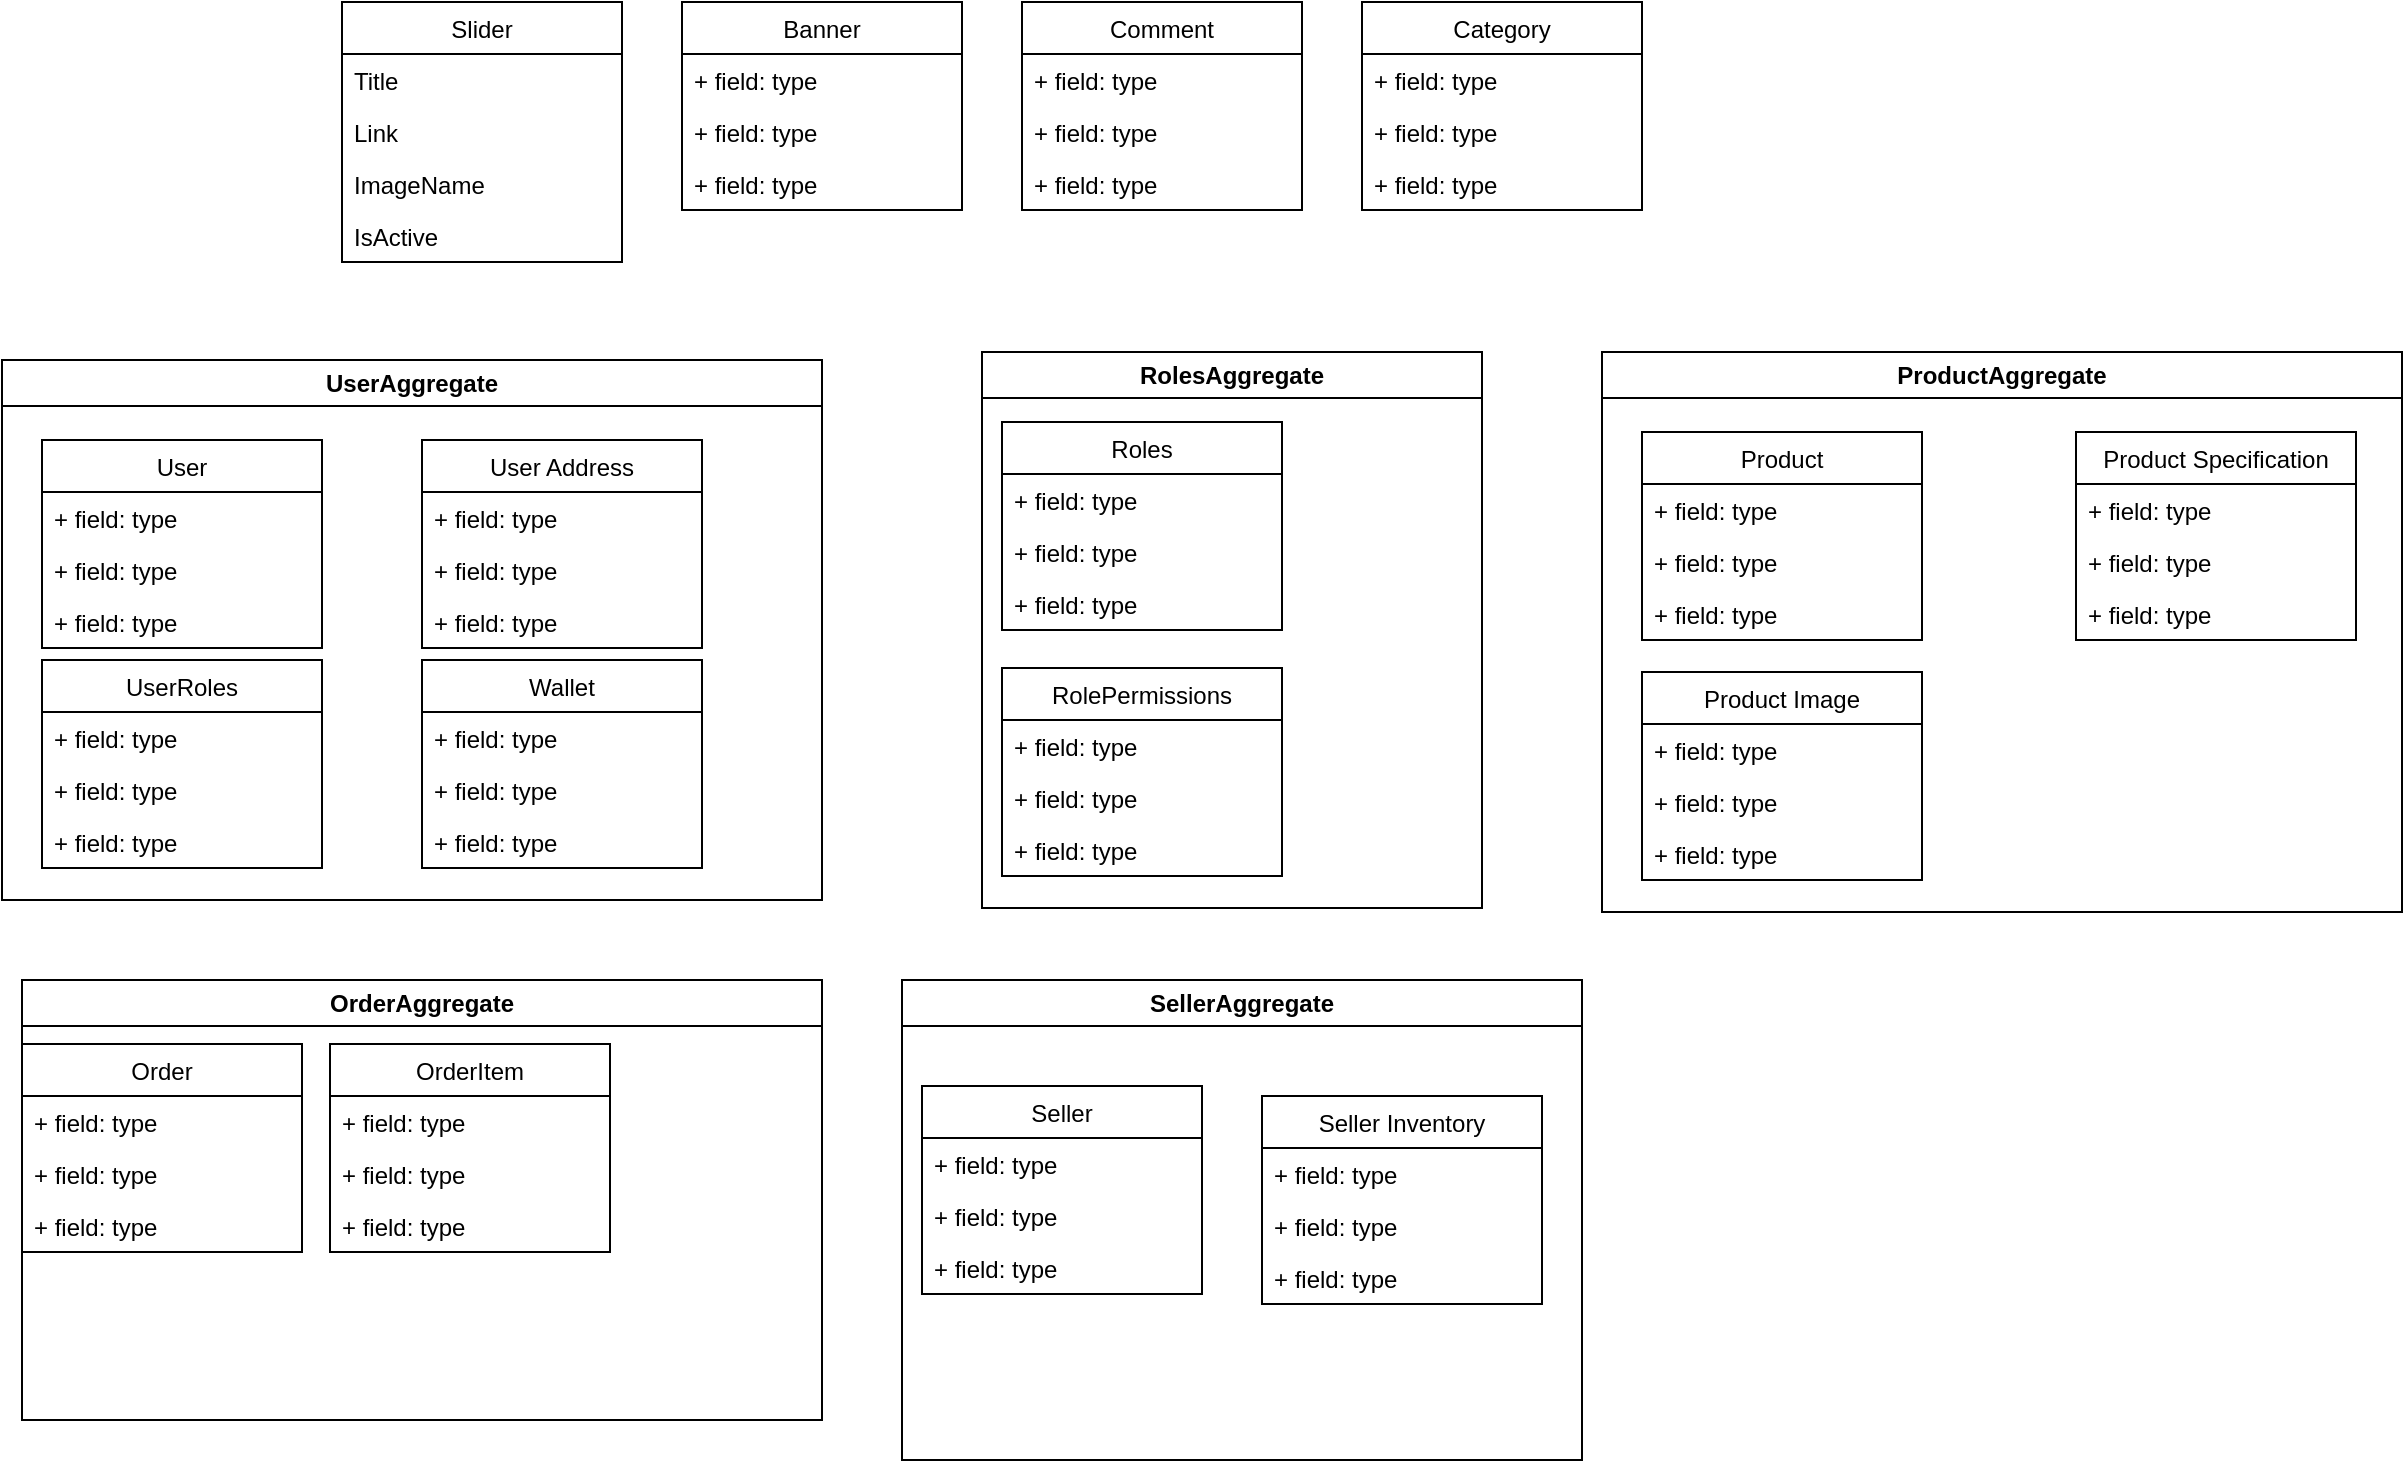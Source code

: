 <mxfile version="20.8.16" type="device"><diagram id="C5RBs43oDa-KdzZeNtuy" name="Page-1"><mxGraphModel dx="942" dy="558" grid="1" gridSize="10" guides="1" tooltips="1" connect="1" arrows="1" fold="1" page="1" pageScale="1" pageWidth="827" pageHeight="1169" math="0" shadow="0"><root><mxCell id="WIyWlLk6GJQsqaUBKTNV-0"/><mxCell id="WIyWlLk6GJQsqaUBKTNV-1" parent="WIyWlLk6GJQsqaUBKTNV-0"/><mxCell id="olXHgOPW2AqO0eTlXtZ4-0" value="Slider" style="swimlane;fontStyle=0;childLayout=stackLayout;horizontal=1;startSize=26;fillColor=none;horizontalStack=0;resizeParent=1;resizeParentMax=0;resizeLast=0;collapsible=1;marginBottom=0;" vertex="1" parent="WIyWlLk6GJQsqaUBKTNV-1"><mxGeometry x="280" y="481" width="140" height="130" as="geometry"/></mxCell><mxCell id="olXHgOPW2AqO0eTlXtZ4-1" value="Title" style="text;strokeColor=none;fillColor=none;align=left;verticalAlign=top;spacingLeft=4;spacingRight=4;overflow=hidden;rotatable=0;points=[[0,0.5],[1,0.5]];portConstraint=eastwest;" vertex="1" parent="olXHgOPW2AqO0eTlXtZ4-0"><mxGeometry y="26" width="140" height="26" as="geometry"/></mxCell><mxCell id="olXHgOPW2AqO0eTlXtZ4-2" value="Link" style="text;strokeColor=none;fillColor=none;align=left;verticalAlign=top;spacingLeft=4;spacingRight=4;overflow=hidden;rotatable=0;points=[[0,0.5],[1,0.5]];portConstraint=eastwest;" vertex="1" parent="olXHgOPW2AqO0eTlXtZ4-0"><mxGeometry y="52" width="140" height="26" as="geometry"/></mxCell><mxCell id="olXHgOPW2AqO0eTlXtZ4-73" value="ImageName" style="text;strokeColor=none;fillColor=none;align=left;verticalAlign=top;spacingLeft=4;spacingRight=4;overflow=hidden;rotatable=0;points=[[0,0.5],[1,0.5]];portConstraint=eastwest;" vertex="1" parent="olXHgOPW2AqO0eTlXtZ4-0"><mxGeometry y="78" width="140" height="26" as="geometry"/></mxCell><mxCell id="olXHgOPW2AqO0eTlXtZ4-3" value="IsActive" style="text;strokeColor=none;fillColor=none;align=left;verticalAlign=top;spacingLeft=4;spacingRight=4;overflow=hidden;rotatable=0;points=[[0,0.5],[1,0.5]];portConstraint=eastwest;" vertex="1" parent="olXHgOPW2AqO0eTlXtZ4-0"><mxGeometry y="104" width="140" height="26" as="geometry"/></mxCell><mxCell id="olXHgOPW2AqO0eTlXtZ4-4" value="Banner" style="swimlane;fontStyle=0;childLayout=stackLayout;horizontal=1;startSize=26;fillColor=none;horizontalStack=0;resizeParent=1;resizeParentMax=0;resizeLast=0;collapsible=1;marginBottom=0;" vertex="1" parent="WIyWlLk6GJQsqaUBKTNV-1"><mxGeometry x="450" y="481" width="140" height="104" as="geometry"/></mxCell><mxCell id="olXHgOPW2AqO0eTlXtZ4-5" value="+ field: type" style="text;strokeColor=none;fillColor=none;align=left;verticalAlign=top;spacingLeft=4;spacingRight=4;overflow=hidden;rotatable=0;points=[[0,0.5],[1,0.5]];portConstraint=eastwest;" vertex="1" parent="olXHgOPW2AqO0eTlXtZ4-4"><mxGeometry y="26" width="140" height="26" as="geometry"/></mxCell><mxCell id="olXHgOPW2AqO0eTlXtZ4-6" value="+ field: type" style="text;strokeColor=none;fillColor=none;align=left;verticalAlign=top;spacingLeft=4;spacingRight=4;overflow=hidden;rotatable=0;points=[[0,0.5],[1,0.5]];portConstraint=eastwest;" vertex="1" parent="olXHgOPW2AqO0eTlXtZ4-4"><mxGeometry y="52" width="140" height="26" as="geometry"/></mxCell><mxCell id="olXHgOPW2AqO0eTlXtZ4-7" value="+ field: type" style="text;strokeColor=none;fillColor=none;align=left;verticalAlign=top;spacingLeft=4;spacingRight=4;overflow=hidden;rotatable=0;points=[[0,0.5],[1,0.5]];portConstraint=eastwest;" vertex="1" parent="olXHgOPW2AqO0eTlXtZ4-4"><mxGeometry y="78" width="140" height="26" as="geometry"/></mxCell><mxCell id="olXHgOPW2AqO0eTlXtZ4-24" value="Comment" style="swimlane;fontStyle=0;childLayout=stackLayout;horizontal=1;startSize=26;fillColor=none;horizontalStack=0;resizeParent=1;resizeParentMax=0;resizeLast=0;collapsible=1;marginBottom=0;" vertex="1" parent="WIyWlLk6GJQsqaUBKTNV-1"><mxGeometry x="620" y="481" width="140" height="104" as="geometry"/></mxCell><mxCell id="olXHgOPW2AqO0eTlXtZ4-25" value="+ field: type" style="text;strokeColor=none;fillColor=none;align=left;verticalAlign=top;spacingLeft=4;spacingRight=4;overflow=hidden;rotatable=0;points=[[0,0.5],[1,0.5]];portConstraint=eastwest;" vertex="1" parent="olXHgOPW2AqO0eTlXtZ4-24"><mxGeometry y="26" width="140" height="26" as="geometry"/></mxCell><mxCell id="olXHgOPW2AqO0eTlXtZ4-26" value="+ field: type" style="text;strokeColor=none;fillColor=none;align=left;verticalAlign=top;spacingLeft=4;spacingRight=4;overflow=hidden;rotatable=0;points=[[0,0.5],[1,0.5]];portConstraint=eastwest;" vertex="1" parent="olXHgOPW2AqO0eTlXtZ4-24"><mxGeometry y="52" width="140" height="26" as="geometry"/></mxCell><mxCell id="olXHgOPW2AqO0eTlXtZ4-27" value="+ field: type" style="text;strokeColor=none;fillColor=none;align=left;verticalAlign=top;spacingLeft=4;spacingRight=4;overflow=hidden;rotatable=0;points=[[0,0.5],[1,0.5]];portConstraint=eastwest;" vertex="1" parent="olXHgOPW2AqO0eTlXtZ4-24"><mxGeometry y="78" width="140" height="26" as="geometry"/></mxCell><mxCell id="olXHgOPW2AqO0eTlXtZ4-28" value="Category" style="swimlane;fontStyle=0;childLayout=stackLayout;horizontal=1;startSize=26;fillColor=none;horizontalStack=0;resizeParent=1;resizeParentMax=0;resizeLast=0;collapsible=1;marginBottom=0;" vertex="1" parent="WIyWlLk6GJQsqaUBKTNV-1"><mxGeometry x="790" y="481" width="140" height="104" as="geometry"/></mxCell><mxCell id="olXHgOPW2AqO0eTlXtZ4-29" value="+ field: type" style="text;strokeColor=none;fillColor=none;align=left;verticalAlign=top;spacingLeft=4;spacingRight=4;overflow=hidden;rotatable=0;points=[[0,0.5],[1,0.5]];portConstraint=eastwest;" vertex="1" parent="olXHgOPW2AqO0eTlXtZ4-28"><mxGeometry y="26" width="140" height="26" as="geometry"/></mxCell><mxCell id="olXHgOPW2AqO0eTlXtZ4-30" value="+ field: type" style="text;strokeColor=none;fillColor=none;align=left;verticalAlign=top;spacingLeft=4;spacingRight=4;overflow=hidden;rotatable=0;points=[[0,0.5],[1,0.5]];portConstraint=eastwest;" vertex="1" parent="olXHgOPW2AqO0eTlXtZ4-28"><mxGeometry y="52" width="140" height="26" as="geometry"/></mxCell><mxCell id="olXHgOPW2AqO0eTlXtZ4-31" value="+ field: type" style="text;strokeColor=none;fillColor=none;align=left;verticalAlign=top;spacingLeft=4;spacingRight=4;overflow=hidden;rotatable=0;points=[[0,0.5],[1,0.5]];portConstraint=eastwest;" vertex="1" parent="olXHgOPW2AqO0eTlXtZ4-28"><mxGeometry y="78" width="140" height="26" as="geometry"/></mxCell><mxCell id="olXHgOPW2AqO0eTlXtZ4-56" value="UserAggregate" style="swimlane;whiteSpace=wrap;html=1;" vertex="1" parent="WIyWlLk6GJQsqaUBKTNV-1"><mxGeometry x="110" y="660" width="410" height="270" as="geometry"/></mxCell><mxCell id="olXHgOPW2AqO0eTlXtZ4-20" value="User" style="swimlane;fontStyle=0;childLayout=stackLayout;horizontal=1;startSize=26;fillColor=none;horizontalStack=0;resizeParent=1;resizeParentMax=0;resizeLast=0;collapsible=1;marginBottom=0;" vertex="1" parent="olXHgOPW2AqO0eTlXtZ4-56"><mxGeometry x="20" y="40" width="140" height="104" as="geometry"/></mxCell><mxCell id="olXHgOPW2AqO0eTlXtZ4-21" value="+ field: type" style="text;strokeColor=none;fillColor=none;align=left;verticalAlign=top;spacingLeft=4;spacingRight=4;overflow=hidden;rotatable=0;points=[[0,0.5],[1,0.5]];portConstraint=eastwest;" vertex="1" parent="olXHgOPW2AqO0eTlXtZ4-20"><mxGeometry y="26" width="140" height="26" as="geometry"/></mxCell><mxCell id="olXHgOPW2AqO0eTlXtZ4-22" value="+ field: type" style="text;strokeColor=none;fillColor=none;align=left;verticalAlign=top;spacingLeft=4;spacingRight=4;overflow=hidden;rotatable=0;points=[[0,0.5],[1,0.5]];portConstraint=eastwest;" vertex="1" parent="olXHgOPW2AqO0eTlXtZ4-20"><mxGeometry y="52" width="140" height="26" as="geometry"/></mxCell><mxCell id="olXHgOPW2AqO0eTlXtZ4-23" value="+ field: type" style="text;strokeColor=none;fillColor=none;align=left;verticalAlign=top;spacingLeft=4;spacingRight=4;overflow=hidden;rotatable=0;points=[[0,0.5],[1,0.5]];portConstraint=eastwest;" vertex="1" parent="olXHgOPW2AqO0eTlXtZ4-20"><mxGeometry y="78" width="140" height="26" as="geometry"/></mxCell><mxCell id="olXHgOPW2AqO0eTlXtZ4-40" value="User Address" style="swimlane;fontStyle=0;childLayout=stackLayout;horizontal=1;startSize=26;fillColor=none;horizontalStack=0;resizeParent=1;resizeParentMax=0;resizeLast=0;collapsible=1;marginBottom=0;" vertex="1" parent="olXHgOPW2AqO0eTlXtZ4-56"><mxGeometry x="210" y="40" width="140" height="104" as="geometry"/></mxCell><mxCell id="olXHgOPW2AqO0eTlXtZ4-41" value="+ field: type" style="text;strokeColor=none;fillColor=none;align=left;verticalAlign=top;spacingLeft=4;spacingRight=4;overflow=hidden;rotatable=0;points=[[0,0.5],[1,0.5]];portConstraint=eastwest;" vertex="1" parent="olXHgOPW2AqO0eTlXtZ4-40"><mxGeometry y="26" width="140" height="26" as="geometry"/></mxCell><mxCell id="olXHgOPW2AqO0eTlXtZ4-42" value="+ field: type" style="text;strokeColor=none;fillColor=none;align=left;verticalAlign=top;spacingLeft=4;spacingRight=4;overflow=hidden;rotatable=0;points=[[0,0.5],[1,0.5]];portConstraint=eastwest;" vertex="1" parent="olXHgOPW2AqO0eTlXtZ4-40"><mxGeometry y="52" width="140" height="26" as="geometry"/></mxCell><mxCell id="olXHgOPW2AqO0eTlXtZ4-43" value="+ field: type" style="text;strokeColor=none;fillColor=none;align=left;verticalAlign=top;spacingLeft=4;spacingRight=4;overflow=hidden;rotatable=0;points=[[0,0.5],[1,0.5]];portConstraint=eastwest;" vertex="1" parent="olXHgOPW2AqO0eTlXtZ4-40"><mxGeometry y="78" width="140" height="26" as="geometry"/></mxCell><mxCell id="olXHgOPW2AqO0eTlXtZ4-44" value="Wallet" style="swimlane;fontStyle=0;childLayout=stackLayout;horizontal=1;startSize=26;fillColor=none;horizontalStack=0;resizeParent=1;resizeParentMax=0;resizeLast=0;collapsible=1;marginBottom=0;" vertex="1" parent="olXHgOPW2AqO0eTlXtZ4-56"><mxGeometry x="210" y="150" width="140" height="104" as="geometry"/></mxCell><mxCell id="olXHgOPW2AqO0eTlXtZ4-45" value="+ field: type" style="text;strokeColor=none;fillColor=none;align=left;verticalAlign=top;spacingLeft=4;spacingRight=4;overflow=hidden;rotatable=0;points=[[0,0.5],[1,0.5]];portConstraint=eastwest;" vertex="1" parent="olXHgOPW2AqO0eTlXtZ4-44"><mxGeometry y="26" width="140" height="26" as="geometry"/></mxCell><mxCell id="olXHgOPW2AqO0eTlXtZ4-46" value="+ field: type" style="text;strokeColor=none;fillColor=none;align=left;verticalAlign=top;spacingLeft=4;spacingRight=4;overflow=hidden;rotatable=0;points=[[0,0.5],[1,0.5]];portConstraint=eastwest;" vertex="1" parent="olXHgOPW2AqO0eTlXtZ4-44"><mxGeometry y="52" width="140" height="26" as="geometry"/></mxCell><mxCell id="olXHgOPW2AqO0eTlXtZ4-47" value="+ field: type" style="text;strokeColor=none;fillColor=none;align=left;verticalAlign=top;spacingLeft=4;spacingRight=4;overflow=hidden;rotatable=0;points=[[0,0.5],[1,0.5]];portConstraint=eastwest;" vertex="1" parent="olXHgOPW2AqO0eTlXtZ4-44"><mxGeometry y="78" width="140" height="26" as="geometry"/></mxCell><mxCell id="olXHgOPW2AqO0eTlXtZ4-57" value="UserRoles" style="swimlane;fontStyle=0;childLayout=stackLayout;horizontal=1;startSize=26;fillColor=none;horizontalStack=0;resizeParent=1;resizeParentMax=0;resizeLast=0;collapsible=1;marginBottom=0;" vertex="1" parent="olXHgOPW2AqO0eTlXtZ4-56"><mxGeometry x="20" y="150" width="140" height="104" as="geometry"/></mxCell><mxCell id="olXHgOPW2AqO0eTlXtZ4-58" value="+ field: type" style="text;strokeColor=none;fillColor=none;align=left;verticalAlign=top;spacingLeft=4;spacingRight=4;overflow=hidden;rotatable=0;points=[[0,0.5],[1,0.5]];portConstraint=eastwest;" vertex="1" parent="olXHgOPW2AqO0eTlXtZ4-57"><mxGeometry y="26" width="140" height="26" as="geometry"/></mxCell><mxCell id="olXHgOPW2AqO0eTlXtZ4-59" value="+ field: type" style="text;strokeColor=none;fillColor=none;align=left;verticalAlign=top;spacingLeft=4;spacingRight=4;overflow=hidden;rotatable=0;points=[[0,0.5],[1,0.5]];portConstraint=eastwest;" vertex="1" parent="olXHgOPW2AqO0eTlXtZ4-57"><mxGeometry y="52" width="140" height="26" as="geometry"/></mxCell><mxCell id="olXHgOPW2AqO0eTlXtZ4-60" value="+ field: type" style="text;strokeColor=none;fillColor=none;align=left;verticalAlign=top;spacingLeft=4;spacingRight=4;overflow=hidden;rotatable=0;points=[[0,0.5],[1,0.5]];portConstraint=eastwest;" vertex="1" parent="olXHgOPW2AqO0eTlXtZ4-57"><mxGeometry y="78" width="140" height="26" as="geometry"/></mxCell><mxCell id="olXHgOPW2AqO0eTlXtZ4-61" value="RolesAggregate" style="swimlane;whiteSpace=wrap;html=1;" vertex="1" parent="WIyWlLk6GJQsqaUBKTNV-1"><mxGeometry x="600" y="656" width="250" height="278" as="geometry"/></mxCell><mxCell id="olXHgOPW2AqO0eTlXtZ4-62" value="Roles" style="swimlane;fontStyle=0;childLayout=stackLayout;horizontal=1;startSize=26;fillColor=none;horizontalStack=0;resizeParent=1;resizeParentMax=0;resizeLast=0;collapsible=1;marginBottom=0;" vertex="1" parent="olXHgOPW2AqO0eTlXtZ4-61"><mxGeometry x="10" y="35" width="140" height="104" as="geometry"/></mxCell><mxCell id="olXHgOPW2AqO0eTlXtZ4-63" value="+ field: type" style="text;strokeColor=none;fillColor=none;align=left;verticalAlign=top;spacingLeft=4;spacingRight=4;overflow=hidden;rotatable=0;points=[[0,0.5],[1,0.5]];portConstraint=eastwest;" vertex="1" parent="olXHgOPW2AqO0eTlXtZ4-62"><mxGeometry y="26" width="140" height="26" as="geometry"/></mxCell><mxCell id="olXHgOPW2AqO0eTlXtZ4-64" value="+ field: type" style="text;strokeColor=none;fillColor=none;align=left;verticalAlign=top;spacingLeft=4;spacingRight=4;overflow=hidden;rotatable=0;points=[[0,0.5],[1,0.5]];portConstraint=eastwest;" vertex="1" parent="olXHgOPW2AqO0eTlXtZ4-62"><mxGeometry y="52" width="140" height="26" as="geometry"/></mxCell><mxCell id="olXHgOPW2AqO0eTlXtZ4-65" value="+ field: type" style="text;strokeColor=none;fillColor=none;align=left;verticalAlign=top;spacingLeft=4;spacingRight=4;overflow=hidden;rotatable=0;points=[[0,0.5],[1,0.5]];portConstraint=eastwest;" vertex="1" parent="olXHgOPW2AqO0eTlXtZ4-62"><mxGeometry y="78" width="140" height="26" as="geometry"/></mxCell><mxCell id="olXHgOPW2AqO0eTlXtZ4-66" value="RolePermissions" style="swimlane;fontStyle=0;childLayout=stackLayout;horizontal=1;startSize=26;fillColor=none;horizontalStack=0;resizeParent=1;resizeParentMax=0;resizeLast=0;collapsible=1;marginBottom=0;" vertex="1" parent="olXHgOPW2AqO0eTlXtZ4-61"><mxGeometry x="10" y="158" width="140" height="104" as="geometry"/></mxCell><mxCell id="olXHgOPW2AqO0eTlXtZ4-67" value="+ field: type" style="text;strokeColor=none;fillColor=none;align=left;verticalAlign=top;spacingLeft=4;spacingRight=4;overflow=hidden;rotatable=0;points=[[0,0.5],[1,0.5]];portConstraint=eastwest;" vertex="1" parent="olXHgOPW2AqO0eTlXtZ4-66"><mxGeometry y="26" width="140" height="26" as="geometry"/></mxCell><mxCell id="olXHgOPW2AqO0eTlXtZ4-68" value="+ field: type" style="text;strokeColor=none;fillColor=none;align=left;verticalAlign=top;spacingLeft=4;spacingRight=4;overflow=hidden;rotatable=0;points=[[0,0.5],[1,0.5]];portConstraint=eastwest;" vertex="1" parent="olXHgOPW2AqO0eTlXtZ4-66"><mxGeometry y="52" width="140" height="26" as="geometry"/></mxCell><mxCell id="olXHgOPW2AqO0eTlXtZ4-69" value="+ field: type" style="text;strokeColor=none;fillColor=none;align=left;verticalAlign=top;spacingLeft=4;spacingRight=4;overflow=hidden;rotatable=0;points=[[0,0.5],[1,0.5]];portConstraint=eastwest;" vertex="1" parent="olXHgOPW2AqO0eTlXtZ4-66"><mxGeometry y="78" width="140" height="26" as="geometry"/></mxCell><mxCell id="olXHgOPW2AqO0eTlXtZ4-70" value="OrderAggregate" style="swimlane;whiteSpace=wrap;html=1;" vertex="1" parent="WIyWlLk6GJQsqaUBKTNV-1"><mxGeometry x="120" y="970" width="400" height="220" as="geometry"/></mxCell><mxCell id="olXHgOPW2AqO0eTlXtZ4-32" value="Order" style="swimlane;fontStyle=0;childLayout=stackLayout;horizontal=1;startSize=26;fillColor=none;horizontalStack=0;resizeParent=1;resizeParentMax=0;resizeLast=0;collapsible=1;marginBottom=0;" vertex="1" parent="olXHgOPW2AqO0eTlXtZ4-70"><mxGeometry y="32" width="140" height="104" as="geometry"/></mxCell><mxCell id="olXHgOPW2AqO0eTlXtZ4-33" value="+ field: type" style="text;strokeColor=none;fillColor=none;align=left;verticalAlign=top;spacingLeft=4;spacingRight=4;overflow=hidden;rotatable=0;points=[[0,0.5],[1,0.5]];portConstraint=eastwest;" vertex="1" parent="olXHgOPW2AqO0eTlXtZ4-32"><mxGeometry y="26" width="140" height="26" as="geometry"/></mxCell><mxCell id="olXHgOPW2AqO0eTlXtZ4-34" value="+ field: type" style="text;strokeColor=none;fillColor=none;align=left;verticalAlign=top;spacingLeft=4;spacingRight=4;overflow=hidden;rotatable=0;points=[[0,0.5],[1,0.5]];portConstraint=eastwest;" vertex="1" parent="olXHgOPW2AqO0eTlXtZ4-32"><mxGeometry y="52" width="140" height="26" as="geometry"/></mxCell><mxCell id="olXHgOPW2AqO0eTlXtZ4-35" value="+ field: type" style="text;strokeColor=none;fillColor=none;align=left;verticalAlign=top;spacingLeft=4;spacingRight=4;overflow=hidden;rotatable=0;points=[[0,0.5],[1,0.5]];portConstraint=eastwest;" vertex="1" parent="olXHgOPW2AqO0eTlXtZ4-32"><mxGeometry y="78" width="140" height="26" as="geometry"/></mxCell><mxCell id="olXHgOPW2AqO0eTlXtZ4-36" value="OrderItem" style="swimlane;fontStyle=0;childLayout=stackLayout;horizontal=1;startSize=26;fillColor=none;horizontalStack=0;resizeParent=1;resizeParentMax=0;resizeLast=0;collapsible=1;marginBottom=0;" vertex="1" parent="olXHgOPW2AqO0eTlXtZ4-70"><mxGeometry x="154" y="32" width="140" height="104" as="geometry"/></mxCell><mxCell id="olXHgOPW2AqO0eTlXtZ4-37" value="+ field: type" style="text;strokeColor=none;fillColor=none;align=left;verticalAlign=top;spacingLeft=4;spacingRight=4;overflow=hidden;rotatable=0;points=[[0,0.5],[1,0.5]];portConstraint=eastwest;" vertex="1" parent="olXHgOPW2AqO0eTlXtZ4-36"><mxGeometry y="26" width="140" height="26" as="geometry"/></mxCell><mxCell id="olXHgOPW2AqO0eTlXtZ4-38" value="+ field: type" style="text;strokeColor=none;fillColor=none;align=left;verticalAlign=top;spacingLeft=4;spacingRight=4;overflow=hidden;rotatable=0;points=[[0,0.5],[1,0.5]];portConstraint=eastwest;" vertex="1" parent="olXHgOPW2AqO0eTlXtZ4-36"><mxGeometry y="52" width="140" height="26" as="geometry"/></mxCell><mxCell id="olXHgOPW2AqO0eTlXtZ4-39" value="+ field: type" style="text;strokeColor=none;fillColor=none;align=left;verticalAlign=top;spacingLeft=4;spacingRight=4;overflow=hidden;rotatable=0;points=[[0,0.5],[1,0.5]];portConstraint=eastwest;" vertex="1" parent="olXHgOPW2AqO0eTlXtZ4-36"><mxGeometry y="78" width="140" height="26" as="geometry"/></mxCell><mxCell id="olXHgOPW2AqO0eTlXtZ4-71" value="SellerAggregate" style="swimlane;whiteSpace=wrap;html=1;" vertex="1" parent="WIyWlLk6GJQsqaUBKTNV-1"><mxGeometry x="560" y="970" width="340" height="240" as="geometry"/></mxCell><mxCell id="olXHgOPW2AqO0eTlXtZ4-48" value="Seller" style="swimlane;fontStyle=0;childLayout=stackLayout;horizontal=1;startSize=26;fillColor=none;horizontalStack=0;resizeParent=1;resizeParentMax=0;resizeLast=0;collapsible=1;marginBottom=0;" vertex="1" parent="olXHgOPW2AqO0eTlXtZ4-71"><mxGeometry x="10" y="53" width="140" height="104" as="geometry"/></mxCell><mxCell id="olXHgOPW2AqO0eTlXtZ4-49" value="+ field: type" style="text;strokeColor=none;fillColor=none;align=left;verticalAlign=top;spacingLeft=4;spacingRight=4;overflow=hidden;rotatable=0;points=[[0,0.5],[1,0.5]];portConstraint=eastwest;" vertex="1" parent="olXHgOPW2AqO0eTlXtZ4-48"><mxGeometry y="26" width="140" height="26" as="geometry"/></mxCell><mxCell id="olXHgOPW2AqO0eTlXtZ4-50" value="+ field: type" style="text;strokeColor=none;fillColor=none;align=left;verticalAlign=top;spacingLeft=4;spacingRight=4;overflow=hidden;rotatable=0;points=[[0,0.5],[1,0.5]];portConstraint=eastwest;" vertex="1" parent="olXHgOPW2AqO0eTlXtZ4-48"><mxGeometry y="52" width="140" height="26" as="geometry"/></mxCell><mxCell id="olXHgOPW2AqO0eTlXtZ4-51" value="+ field: type" style="text;strokeColor=none;fillColor=none;align=left;verticalAlign=top;spacingLeft=4;spacingRight=4;overflow=hidden;rotatable=0;points=[[0,0.5],[1,0.5]];portConstraint=eastwest;" vertex="1" parent="olXHgOPW2AqO0eTlXtZ4-48"><mxGeometry y="78" width="140" height="26" as="geometry"/></mxCell><mxCell id="olXHgOPW2AqO0eTlXtZ4-52" value="Seller Inventory" style="swimlane;fontStyle=0;childLayout=stackLayout;horizontal=1;startSize=26;fillColor=none;horizontalStack=0;resizeParent=1;resizeParentMax=0;resizeLast=0;collapsible=1;marginBottom=0;" vertex="1" parent="olXHgOPW2AqO0eTlXtZ4-71"><mxGeometry x="180" y="58" width="140" height="104" as="geometry"/></mxCell><mxCell id="olXHgOPW2AqO0eTlXtZ4-53" value="+ field: type" style="text;strokeColor=none;fillColor=none;align=left;verticalAlign=top;spacingLeft=4;spacingRight=4;overflow=hidden;rotatable=0;points=[[0,0.5],[1,0.5]];portConstraint=eastwest;" vertex="1" parent="olXHgOPW2AqO0eTlXtZ4-52"><mxGeometry y="26" width="140" height="26" as="geometry"/></mxCell><mxCell id="olXHgOPW2AqO0eTlXtZ4-54" value="+ field: type" style="text;strokeColor=none;fillColor=none;align=left;verticalAlign=top;spacingLeft=4;spacingRight=4;overflow=hidden;rotatable=0;points=[[0,0.5],[1,0.5]];portConstraint=eastwest;" vertex="1" parent="olXHgOPW2AqO0eTlXtZ4-52"><mxGeometry y="52" width="140" height="26" as="geometry"/></mxCell><mxCell id="olXHgOPW2AqO0eTlXtZ4-55" value="+ field: type" style="text;strokeColor=none;fillColor=none;align=left;verticalAlign=top;spacingLeft=4;spacingRight=4;overflow=hidden;rotatable=0;points=[[0,0.5],[1,0.5]];portConstraint=eastwest;" vertex="1" parent="olXHgOPW2AqO0eTlXtZ4-52"><mxGeometry y="78" width="140" height="26" as="geometry"/></mxCell><mxCell id="olXHgOPW2AqO0eTlXtZ4-72" value="ProductAggregate" style="swimlane;whiteSpace=wrap;html=1;startSize=23;" vertex="1" parent="WIyWlLk6GJQsqaUBKTNV-1"><mxGeometry x="910" y="656" width="400" height="280" as="geometry"/></mxCell><mxCell id="olXHgOPW2AqO0eTlXtZ4-8" value="Product" style="swimlane;fontStyle=0;childLayout=stackLayout;horizontal=1;startSize=26;fillColor=none;horizontalStack=0;resizeParent=1;resizeParentMax=0;resizeLast=0;collapsible=1;marginBottom=0;" vertex="1" parent="olXHgOPW2AqO0eTlXtZ4-72"><mxGeometry x="20" y="40" width="140" height="104" as="geometry"/></mxCell><mxCell id="olXHgOPW2AqO0eTlXtZ4-9" value="+ field: type" style="text;strokeColor=none;fillColor=none;align=left;verticalAlign=top;spacingLeft=4;spacingRight=4;overflow=hidden;rotatable=0;points=[[0,0.5],[1,0.5]];portConstraint=eastwest;" vertex="1" parent="olXHgOPW2AqO0eTlXtZ4-8"><mxGeometry y="26" width="140" height="26" as="geometry"/></mxCell><mxCell id="olXHgOPW2AqO0eTlXtZ4-10" value="+ field: type" style="text;strokeColor=none;fillColor=none;align=left;verticalAlign=top;spacingLeft=4;spacingRight=4;overflow=hidden;rotatable=0;points=[[0,0.5],[1,0.5]];portConstraint=eastwest;" vertex="1" parent="olXHgOPW2AqO0eTlXtZ4-8"><mxGeometry y="52" width="140" height="26" as="geometry"/></mxCell><mxCell id="olXHgOPW2AqO0eTlXtZ4-11" value="+ field: type" style="text;strokeColor=none;fillColor=none;align=left;verticalAlign=top;spacingLeft=4;spacingRight=4;overflow=hidden;rotatable=0;points=[[0,0.5],[1,0.5]];portConstraint=eastwest;" vertex="1" parent="olXHgOPW2AqO0eTlXtZ4-8"><mxGeometry y="78" width="140" height="26" as="geometry"/></mxCell><mxCell id="olXHgOPW2AqO0eTlXtZ4-12" value="Product Specification" style="swimlane;fontStyle=0;childLayout=stackLayout;horizontal=1;startSize=26;fillColor=none;horizontalStack=0;resizeParent=1;resizeParentMax=0;resizeLast=0;collapsible=1;marginBottom=0;" vertex="1" parent="olXHgOPW2AqO0eTlXtZ4-72"><mxGeometry x="237" y="40" width="140" height="104" as="geometry"/></mxCell><mxCell id="olXHgOPW2AqO0eTlXtZ4-13" value="+ field: type" style="text;strokeColor=none;fillColor=none;align=left;verticalAlign=top;spacingLeft=4;spacingRight=4;overflow=hidden;rotatable=0;points=[[0,0.5],[1,0.5]];portConstraint=eastwest;" vertex="1" parent="olXHgOPW2AqO0eTlXtZ4-12"><mxGeometry y="26" width="140" height="26" as="geometry"/></mxCell><mxCell id="olXHgOPW2AqO0eTlXtZ4-14" value="+ field: type" style="text;strokeColor=none;fillColor=none;align=left;verticalAlign=top;spacingLeft=4;spacingRight=4;overflow=hidden;rotatable=0;points=[[0,0.5],[1,0.5]];portConstraint=eastwest;" vertex="1" parent="olXHgOPW2AqO0eTlXtZ4-12"><mxGeometry y="52" width="140" height="26" as="geometry"/></mxCell><mxCell id="olXHgOPW2AqO0eTlXtZ4-15" value="+ field: type" style="text;strokeColor=none;fillColor=none;align=left;verticalAlign=top;spacingLeft=4;spacingRight=4;overflow=hidden;rotatable=0;points=[[0,0.5],[1,0.5]];portConstraint=eastwest;" vertex="1" parent="olXHgOPW2AqO0eTlXtZ4-12"><mxGeometry y="78" width="140" height="26" as="geometry"/></mxCell><mxCell id="olXHgOPW2AqO0eTlXtZ4-16" value="Product Image" style="swimlane;fontStyle=0;childLayout=stackLayout;horizontal=1;startSize=26;fillColor=none;horizontalStack=0;resizeParent=1;resizeParentMax=0;resizeLast=0;collapsible=1;marginBottom=0;" vertex="1" parent="olXHgOPW2AqO0eTlXtZ4-72"><mxGeometry x="20" y="160" width="140" height="104" as="geometry"/></mxCell><mxCell id="olXHgOPW2AqO0eTlXtZ4-17" value="+ field: type" style="text;strokeColor=none;fillColor=none;align=left;verticalAlign=top;spacingLeft=4;spacingRight=4;overflow=hidden;rotatable=0;points=[[0,0.5],[1,0.5]];portConstraint=eastwest;" vertex="1" parent="olXHgOPW2AqO0eTlXtZ4-16"><mxGeometry y="26" width="140" height="26" as="geometry"/></mxCell><mxCell id="olXHgOPW2AqO0eTlXtZ4-18" value="+ field: type" style="text;strokeColor=none;fillColor=none;align=left;verticalAlign=top;spacingLeft=4;spacingRight=4;overflow=hidden;rotatable=0;points=[[0,0.5],[1,0.5]];portConstraint=eastwest;" vertex="1" parent="olXHgOPW2AqO0eTlXtZ4-16"><mxGeometry y="52" width="140" height="26" as="geometry"/></mxCell><mxCell id="olXHgOPW2AqO0eTlXtZ4-19" value="+ field: type" style="text;strokeColor=none;fillColor=none;align=left;verticalAlign=top;spacingLeft=4;spacingRight=4;overflow=hidden;rotatable=0;points=[[0,0.5],[1,0.5]];portConstraint=eastwest;" vertex="1" parent="olXHgOPW2AqO0eTlXtZ4-16"><mxGeometry y="78" width="140" height="26" as="geometry"/></mxCell></root></mxGraphModel></diagram></mxfile>